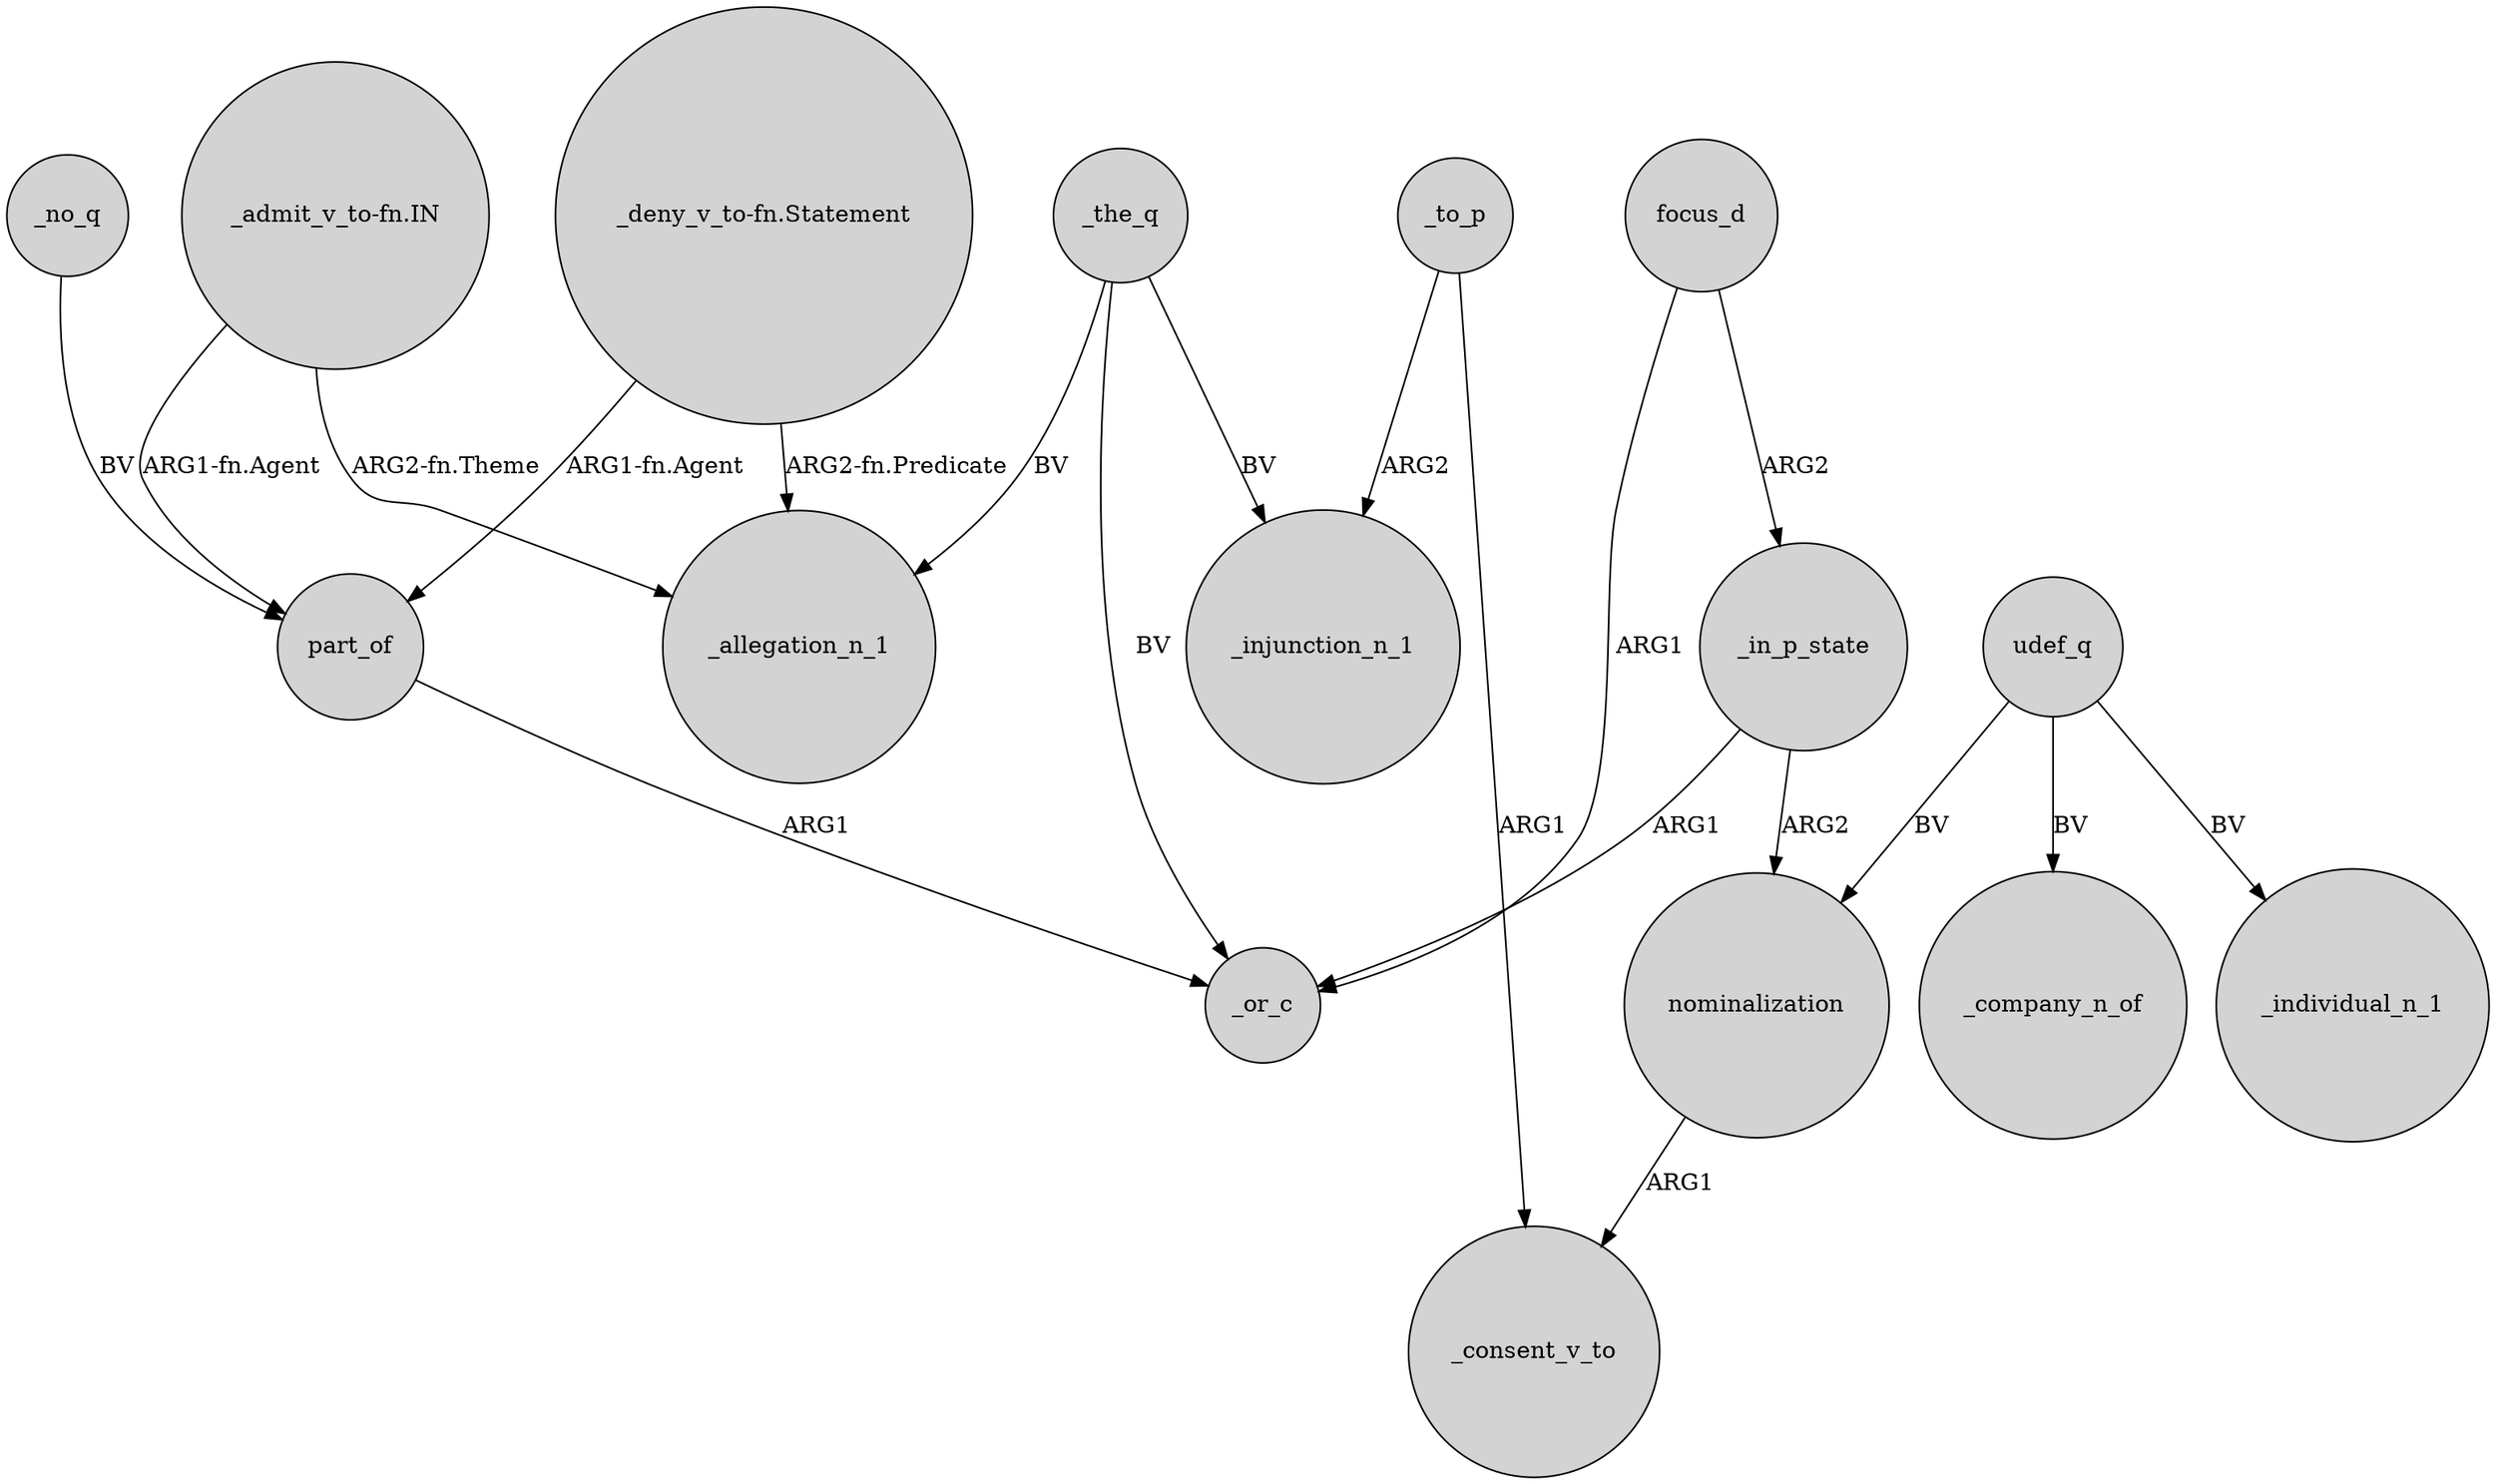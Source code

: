 digraph {
	node [shape=circle style=filled]
	_the_q -> _or_c [label=BV]
	_the_q -> _allegation_n_1 [label=BV]
	_no_q -> part_of [label=BV]
	focus_d -> _in_p_state [label=ARG2]
	"_deny_v_to-fn.Statement" -> _allegation_n_1 [label="ARG2-fn.Predicate"]
	"_admit_v_to-fn.IN" -> part_of [label="ARG1-fn.Agent"]
	"_deny_v_to-fn.Statement" -> part_of [label="ARG1-fn.Agent"]
	_the_q -> _injunction_n_1 [label=BV]
	udef_q -> _individual_n_1 [label=BV]
	part_of -> _or_c [label=ARG1]
	"_admit_v_to-fn.IN" -> _allegation_n_1 [label="ARG2-fn.Theme"]
	nominalization -> _consent_v_to [label=ARG1]
	_to_p -> _injunction_n_1 [label=ARG2]
	_in_p_state -> _or_c [label=ARG1]
	_in_p_state -> nominalization [label=ARG2]
	udef_q -> nominalization [label=BV]
	_to_p -> _consent_v_to [label=ARG1]
	udef_q -> _company_n_of [label=BV]
	focus_d -> _or_c [label=ARG1]
}
